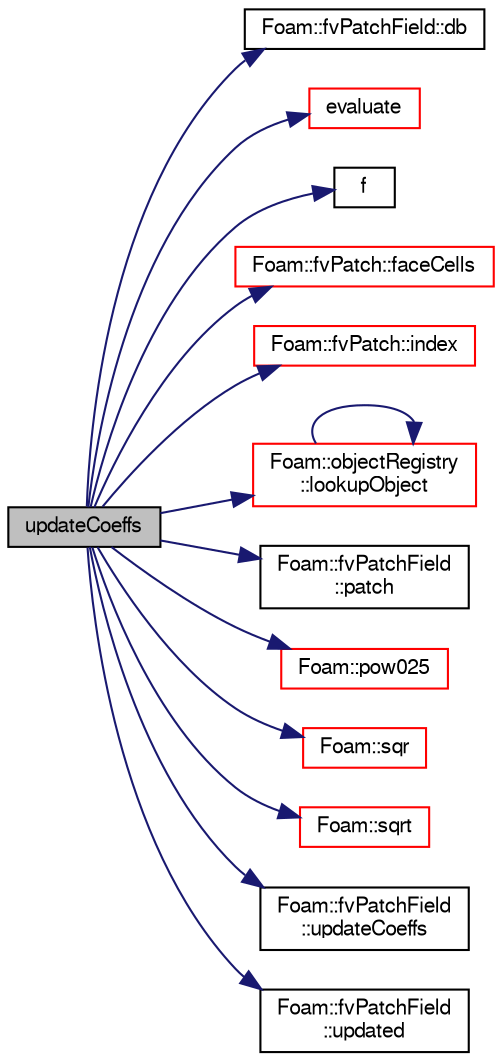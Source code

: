digraph "updateCoeffs"
{
  bgcolor="transparent";
  edge [fontname="FreeSans",fontsize="10",labelfontname="FreeSans",labelfontsize="10"];
  node [fontname="FreeSans",fontsize="10",shape=record];
  rankdir="LR";
  Node561 [label="updateCoeffs",height=0.2,width=0.4,color="black", fillcolor="grey75", style="filled", fontcolor="black"];
  Node561 -> Node562 [color="midnightblue",fontsize="10",style="solid",fontname="FreeSans"];
  Node562 [label="Foam::fvPatchField::db",height=0.2,width=0.4,color="black",URL="$a22354.html#a65cc75d9f80b1df5c3184fb2274a97f1",tooltip="Return local objectRegistry. "];
  Node561 -> Node563 [color="midnightblue",fontsize="10",style="solid",fontname="FreeSans"];
  Node563 [label="evaluate",height=0.2,width=0.4,color="red",URL="$a30686.html#a96dc99388e664182349d72cdca254c20",tooltip="Evaluate the patchField. "];
  Node561 -> Node565 [color="midnightblue",fontsize="10",style="solid",fontname="FreeSans"];
  Node565 [label="f",height=0.2,width=0.4,color="black",URL="$a17900.html#a888be93833ac7a23170555c69c690288"];
  Node561 -> Node566 [color="midnightblue",fontsize="10",style="solid",fontname="FreeSans"];
  Node566 [label="Foam::fvPatch::faceCells",height=0.2,width=0.4,color="red",URL="$a22870.html#afbfac825732ef2770fff4261b4e930e9",tooltip="Return faceCells. "];
  Node561 -> Node570 [color="midnightblue",fontsize="10",style="solid",fontname="FreeSans"];
  Node570 [label="Foam::fvPatch::index",height=0.2,width=0.4,color="red",URL="$a22870.html#a4a438520bb14406481732edc13c119c7",tooltip="Return the index of this patch in the fvBoundaryMesh. "];
  Node561 -> Node572 [color="midnightblue",fontsize="10",style="solid",fontname="FreeSans"];
  Node572 [label="Foam::objectRegistry\l::lookupObject",height=0.2,width=0.4,color="red",URL="$a26326.html#a8b49296f8410366342c524250612c2aa",tooltip="Lookup and return the object of the given Type. "];
  Node572 -> Node572 [color="midnightblue",fontsize="10",style="solid",fontname="FreeSans"];
  Node561 -> Node626 [color="midnightblue",fontsize="10",style="solid",fontname="FreeSans"];
  Node626 [label="Foam::fvPatchField\l::patch",height=0.2,width=0.4,color="black",URL="$a22354.html#aca0923a4611f6166ffd8fa14d81864a4",tooltip="Return patch. "];
  Node561 -> Node627 [color="midnightblue",fontsize="10",style="solid",fontname="FreeSans"];
  Node627 [label="Foam::pow025",height=0.2,width=0.4,color="red",URL="$a21124.html#af8d7dc24dfce32ee37c1210e616966e1"];
  Node561 -> Node628 [color="midnightblue",fontsize="10",style="solid",fontname="FreeSans"];
  Node628 [label="Foam::sqr",height=0.2,width=0.4,color="red",URL="$a21124.html#a277dc11c581d53826ab5090b08f3b17b"];
  Node561 -> Node629 [color="midnightblue",fontsize="10",style="solid",fontname="FreeSans"];
  Node629 [label="Foam::sqrt",height=0.2,width=0.4,color="red",URL="$a21124.html#a8616bd62eebf2342a80222fecb1bda71"];
  Node561 -> Node630 [color="midnightblue",fontsize="10",style="solid",fontname="FreeSans"];
  Node630 [label="Foam::fvPatchField\l::updateCoeffs",height=0.2,width=0.4,color="black",URL="$a22354.html#a7e24eafac629d3733181cd942d4c902f",tooltip="Update the coefficients associated with the patch field. "];
  Node561 -> Node631 [color="midnightblue",fontsize="10",style="solid",fontname="FreeSans"];
  Node631 [label="Foam::fvPatchField\l::updated",height=0.2,width=0.4,color="black",URL="$a22354.html#adb515d6ca9be66613efaaeb72c9709db",tooltip="Return true if the boundary condition has already been updated. "];
}
